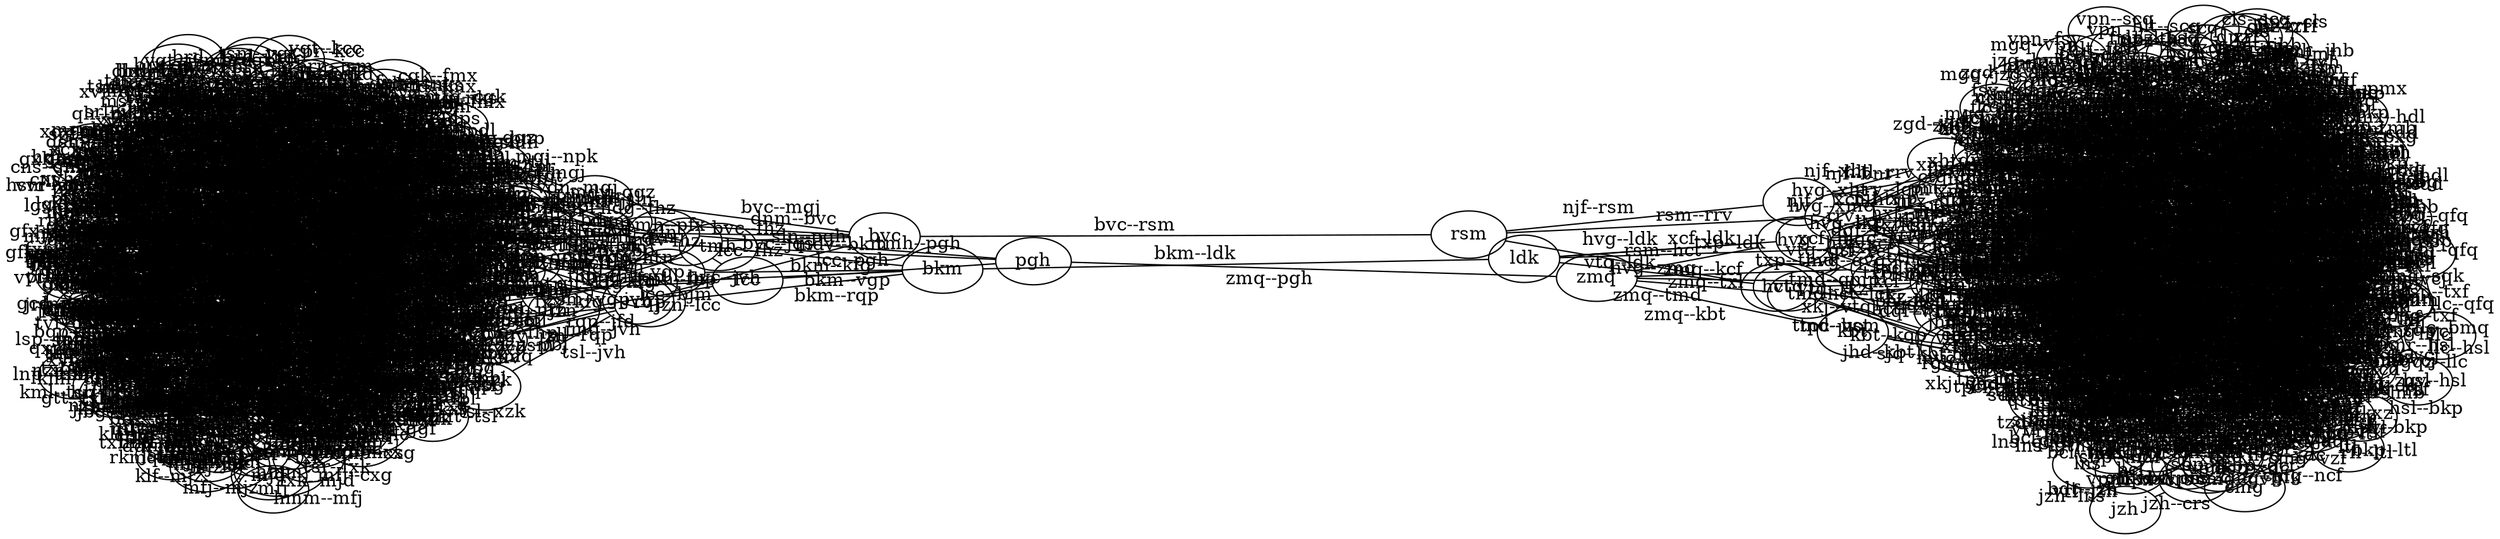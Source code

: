 graph {
layout = sfdp
overlap_scaling = 10

dmm -- {scj tkm} [label="\E"];
fhg -- {shz ffh xlh} [label="\E"];
gmk -- {djg zdc} [label="\E"];
vpv -- {vlk hcl qpd bjr} [label="\E"];
rrf -- {xqn rzg} [label="\E"];
hct -- {lck zbl} [label="\E"];
mfj -- {mmk mjz cxg} [label="\E"];
hsp -- {ntx} [label="\E"];
fqq -- {hcp} [label="\E"];
zvc -- {pxl hdk} [label="\E"];
vhx -- {djx xlh pkk} [label="\E"];
cbn -- {zhv xdj ddf} [label="\E"];
hjg -- {lzr lhj gfs ngz} [label="\E"];
lsp -- {tsb} [label="\E"];
rfl -- {ltl jtj} [label="\E"];
qcn -- {hhl tld xhm lth xjp} [label="\E"];
qph -- {pkp} [label="\E"];
lfh -- {lzh jrf} [label="\E"];
vsf -- {qbz ghf} [label="\E"];
shq -- {qtb} [label="\E"];
qbp -- {cfm tfh gkb} [label="\E"];
bqp -- {qxn} [label="\E"];
mqp -- {qfk czj} [label="\E"];
hdr -- {vhr cmf jrn} [label="\E"];
ngb -- {rhq pcs hlh shv fqx lck} [label="\E"];
fds -- {sgg ndm} [label="\E"];
qdx -- {dmr ttr xgv mzh} [label="\E"];
mjz -- {vpl} [label="\E"];
zlz -- {gmd dzs mvq msb} [label="\E"];
zgr -- {xtp rlc smr} [label="\E"];
xmb -- {xdt sft ffd} [label="\E"];
bmz -- {ksd} [label="\E"];
rsm -- {hct rrv} [label="\E"];
bdg -- {kkz ddb rhq qbp} [label="\E"];
clx -- {tfh} [label="\E"];
jbk -- {zkk ddl hhc rvb} [label="\E"];
xnd -- {mks mhf} [label="\E"];
xvk -- {ckk qph krl zrf} [label="\E"];
tlz -- {ppn sfg tcd} [label="\E"];
tpf -- {jpm} [label="\E"];
lnd -- {vlt shq} [label="\E"];
rvk -- {zdx nrm} [label="\E"];
hcl -- {qlc dqg mvq} [label="\E"];
hjt -- {xxx} [label="\E"];
pbh -- {zgr dqn nks} [label="\E"];
mlg -- {qbj jtc jlh fbx} [label="\E"];
kbz -- {qvg thk knj qtb qzb} [label="\E"];
tkk -- {qhd sqp tbx xqk} [label="\E"];
nkp -- {psg mdg lrd qdt} [label="\E"];
lcf -- {kmh stp krq} [label="\E"];
qcl -- {nkh gdt vdj tfp} [label="\E"];
hmd -- {pnm ccf} [label="\E"];
txb -- {pmd lvv dnc ttm} [label="\E"];
kqd -- {jzb kmm nhv jqv} [label="\E"];
vlt -- {hfr} [label="\E"];
jrz -- {xzk vvd xsn zsm} [label="\E"];
hbv -- {dsp} [label="\E"];
hkj -- {bmp} [label="\E"];
qch -- {qtv mkq} [label="\E"];
szf -- {kjs qnh fxz ltt kpc} [label="\E"];
nfb -- {tjg} [label="\E"];
lck -- {xpz} [label="\E"];
bjj -- {jbs hvf pxz tqf pnb} [label="\E"];
bfr -- {nlp bjt fjz} [label="\E"];
hhc -- {fsx fzl rdx gdt} [label="\E"];
qnl -- {gng} [label="\E"];
cpr -- {rsv ztt kcc} [label="\E"];
txl -- {lfh shv} [label="\E"];
kfl -- {nfr cjz} [label="\E"];
bzr -- {srd bkc slv nrn} [label="\E"];
kdf -- {xdn frn hjt vmx dgv} [label="\E"];
mvc -- {hch nkv tkz} [label="\E"];
hsr -- {vfc} [label="\E"];
nkh -- {dvf kmh fnp} [label="\E"];
vfj -- {mnv mkm bfp pqx qkj zxz} [label="\E"];
pvq -- {nbn krq lvd zdh} [label="\E"];
trv -- {vlt} [label="\E"];
cpp -- {ntb} [label="\E"];
ngg -- {krq ttz mrm} [label="\E"];
hkf -- {bff jmx rkc} [label="\E"];
cnp -- {hsh mfh qmz} [label="\E"];
hcx -- {bnx vpl vxk qlc} [label="\E"];
hhp -- {fcv xzz vdp} [label="\E"];
khl -- {lgm qbd} [label="\E"];
szk -- {vxx ffg srt} [label="\E"];
rbb -- {htd rxq} [label="\E"];
vkx -- {sqx slt qlc} [label="\E"];
sll -- {xxz rgc dbf xqk} [label="\E"];
thv -- {hdk fgs} [label="\E"];
krn -- {ztt nkp slv} [label="\E"];
krb -- {mms xdt vxk dlc} [label="\E"];
hfd -- {fzd xtg} [label="\E"];
tgb -- {srl qzv dlb} [label="\E"];
fsm -- {gbh} [label="\E"];
sql -- {tfx mbz} [label="\E"];
lbg -- {mdf kbz} [label="\E"];
tbj -- {fvb kft bnd flz} [label="\E"];
gcr -- {jkn xdc} [label="\E"];
djj -- {dmm gsg zhv krq} [label="\E"];
klx -- {nrz} [label="\E"];
kct -- {flz zbl qqn} [label="\E"];
gmh -- {nzf} [label="\E"];
nfv -- {thk txt zkq dmf} [label="\E"];
dzs -- {hrn} [label="\E"];
fbf -- {qfm tcd jnk} [label="\E"];
hst -- {dpt mmb lch gfn} [label="\E"];
tbx -- {bgx hvf tkz} [label="\E"];
tss -- {kvz} [label="\E"];
vpn -- {scq fsv} [label="\E"];
dkk -- {tcq} [label="\E"];
hvx -- {tbv vrl sdj} [label="\E"];
bpg -- {lvv bbx ddm pgb} [label="\E"];
kxj -- {fds hhl} [label="\E"];
ldp -- {htq xqk lsd cdp} [label="\E"];
vgr -- {dfs} [label="\E"];
sfl -- {cdp dvk ctv gcr bln} [label="\E"];
sqv -- {cqp xxx lkm} [label="\E"];
pnh -- {clx hkp tpf} [label="\E"];
hvt -- {hfr dgh kbx} [label="\E"];
brn -- {jkm czp jsm tsf} [label="\E"];
drx -- {pnm rvt lss} [label="\E"];
fvb -- {shv} [label="\E"];
jpp -- {jbh nqr lbx kgd} [label="\E"];
ptb -- {dmg qlr qnj thv sxs} [label="\E"];
zkk -- {tss kxv skx} [label="\E"];
vrf -- {fjf dpg tlh xhq jzh} [label="\E"];
gjq -- {hcp} [label="\E"];
hfp -- {lfg jvc} [label="\E"];
qsk -- {fqv bht drf jvc} [label="\E"];
fnd -- {lsd vsm kft} [label="\E"];
hlx -- {sxt lkm chm} [label="\E"];
bdx -- {kmh} [label="\E"];
drp -- {pbh hmj vdj xfj} [label="\E"];
pfc -- {scv cpr tkl} [label="\E"];
cgg -- {kkj bkt} [label="\E"];
tvf -- {gfx bjt} [label="\E"];
nxg -- {tvk rnt vjx qhd lxv} [label="\E"];
fbz -- {pxg mks pbq ksr} [label="\E"];
tfh -- {gng} [label="\E"];
chm -- {zhj} [label="\E"];
kml -- {fgp tsb tqm dmg} [label="\E"];
xpg -- {zgt} [label="\E"];
fjf -- {gvh jpm} [label="\E"];
mhb -- {cxg jbm lvv gmk} [label="\E"];
zjq -- {rsv} [label="\E"];
hxt -- {qqc cjr dvh rrv cth nxj} [label="\E"];
hgr -- {vrt kmm jlh szv tkf} [label="\E"];
gch -- {sgf bkd grx gms} [label="\E"];
hvz -- {mdg} [label="\E"];
fjm -- {tfx kpm} [label="\E"];
jvl -- {npk sgp sxs qnm} [label="\E"];
tlh -- {zmh} [label="\E"];
pnx -- {bjt tss dbq tbh} [label="\E"];
mns -- {lrz flm} [label="\E"];
lns -- {qqd gth cgg} [label="\E"];
ddr -- {fhg bjj mhd ltp} [label="\E"];
hml -- {pkp hxc sqk xqk} [label="\E"];
tmm -- {rxq hcg qqc} [label="\E"];
qbv -- {lcp mbz dph} [label="\E"];
jbr -- {cbg qdz txf mlx} [label="\E"];
dvf -- {jkh} [label="\E"];
qqn -- {qtk} [label="\E"];
vsd -- {hsq csz fcj ldd dxk} [label="\E"];
bmp -- {xdc dkl} [label="\E"];
qbs -- {xjt lgx lvq ksd} [label="\E"];
tnj -- {mnv krl rcd} [label="\E"];
hdm -- {kpc lmd} [label="\E"];
vxx -- {fls vvx zmc} [label="\E"];
dvt -- {vgr} [label="\E"];
mst -- {lsx tkl mkh gbc dff} [label="\E"];
qjf -- {djg gmd psq pgt} [label="\E"];
pkk -- {svf mtc gmj} [label="\E"];
tfq -- {rml ppn lmd} [label="\E"];
gjv -- {cpp ksd tjj} [label="\E"];
jnq -- {psm fls xxd vvs} [label="\E"];
zxb -- {rxp qph zgg} [label="\E"];
ktt -- {rnr jrf xkl} [label="\E"];
tsl -- {fbl jvh xzk} [label="\E"];
nnz -- {vpn xht tdf lth} [label="\E"];
dfd -- {jbf mcj xpj tnj} [label="\E"];
jbm -- {kdh} [label="\E"];
ktp -- {kfl lnd tlh} [label="\E"];
gzq -- {dfs} [label="\E"];
ctn -- {pns kmv vfc} [label="\E"];
csx -- {jdc cnr} [label="\E"];
vkl -- {vkz} [label="\E"];
rcd -- {dbj rfl ppc kfz} [label="\E"];
dfl -- {czn hkj csz zrd vlh} [label="\E"];
hmh -- {zqm qdt fbk fxq zgt} [label="\E"];
rkb -- {jbm hjc fsl} [label="\E"];
jfs -- {dxf qfk} [label="\E"];
ltt -- {jzb} [label="\E"];
cgk -- {fmx} [label="\E"];
lxd -- {mtc vzd skn pzc} [label="\E"];
gsh -- {fqx rhq} [label="\E"];
rsf -- {xrr} [label="\E"];
gvf -- {pbq xjf fpx rfl lxv} [label="\E"];
mgc -- {rrv fcj} [label="\E"];
mfm -- {jnk lsp klz} [label="\E"];
vpl -- {psh} [label="\E"];
kfk -- {vkz nhb htm kqx} [label="\E"];
cjr -- {pmh kkx} [label="\E"];
tth -- {scq mhv nbs qdz} [label="\E"];
zdq -- {hdl cjz vcj qvh} [label="\E"];
xcn -- {pdc pkc szk} [label="\E"];
dxf -- {bkd htm} [label="\E"];
jdp -- {nkm nhx mzs zzx lzr} [label="\E"];
nbh -- {cvs svx kxg bzt gmm} [label="\E"];
zkv -- {kgd pdf} [label="\E"];
dpg -- {vkh fzb btt} [label="\E"];
pkc -- {mlx txr} [label="\E"];
cns -- {smj scv} [label="\E"];
jvc -- {gvh} [label="\E"];
pzx -- {nsq czn} [label="\E"];
rqp -- {jfd} [label="\E"];
cqp -- {zfk fkf} [label="\E"];
bxb -- {jbm vpf tql kgd fxq} [label="\E"];
rvm -- {hvq pqq pgt dxh} [label="\E"];
lrr -- {msg xst} [label="\E"];
zft -- {tqf lbg} [label="\E"];
rjm -- {lbx xjt nbn xnx} [label="\E"];
qdk -- {kcf zdl qtv} [label="\E"];
bnd -- {hch} [label="\E"];
vlh -- {bvj ddb tls srt chv} [label="\E"];
kbl -- {zjq qxn fxq jlb hnk} [label="\E"];
xsz -- {tcq nmr hsf czn} [label="\E"];
npv -- {vmg rgc bkp} [label="\E"];
tcd -- {xqn} [label="\E"];
fxq -- {stp} [label="\E"];
fht -- {rbc pth lfd vjs} [label="\E"];
hpr -- {sft} [label="\E"];
gfq -- {pfd gbc hsr} [label="\E"];
vrz -- {ffg rdt htd kxj lhg} [label="\E"];
tgn -- {kbx} [label="\E"];
qkj -- {lfh zls} [label="\E"];
csz -- {tcq vjx} [label="\E"];
zmh -- {pkc cfn} [label="\E"];
dgs -- {hkj sjx vmg vfx txt} [label="\E"];
pdc -- {ffb gsr jhz} [label="\E"];
xhq -- {bcm pmh} [label="\E"];
kpx -- {phx gsh ldn} [label="\E"];
gsl -- {sbr xdn tqq hvk} [label="\E"];
fkq -- {bqp rtg} [label="\E"];
tzd -- {klh blf pjz qqd} [label="\E"];
jlc -- {gtt vkz} [label="\E"];
fkx -- {vzd qch} [label="\E"];
dzt -- {bzs qrm rkb lvb} [label="\E"];
rzc -- {hsr bff jzb kqx} [label="\E"];
sps -- {blg gbh dfs mck} [label="\E"];
mbd -- {lzh qqh hxt krl} [label="\E"];
fhn -- {czr dzs pdl} [label="\E"];
krq -- {mfh} [label="\E"];
trn -- {kcf dvk xzg tjg bhz} [label="\E"];
gfr -- {zcr mcj gmj} [label="\E"];
dvh -- {jtj mjv rvf} [label="\E"];
mcx -- {vpf} [label="\E"];
xzk -- {pbj} [label="\E"];
qrc -- {nkh dtg zqm scj} [label="\E"];
slt -- {kfg fhp zkv} [label="\E"];
nhv -- {jxj pns} [label="\E"];
xtp -- {mcx xzv} [label="\E"];
xkl -- {gsr jkn zlk} [label="\E"];
xzb -- {jls} [label="\E"];
hhf -- {qtk} [label="\E"];
npl -- {hgb ctv pzx} [label="\E"];
qjt -- {fcv jct sql kfg} [label="\E"];
skn -- {tfh msg sxx} [label="\E"];
ctp -- {zjx tjm xtg kxz ldn} [label="\E"];
xcf -- {htr ldk} [label="\E"];
mkm -- {hvn nkl xdn} [label="\E"];
mrt -- {vdj} [label="\E"];
jrq -- {bzx klv qxn} [label="\E"];
rdb -- {tqq rcg gbh bdg} [label="\E"];
gxx -- {qqd sbl} [label="\E"];
zdg -- {qzc clx zmn} [label="\E"];
lvk -- {tql fgd pcz shl} [label="\E"];
bvj -- {nkv} [label="\E"];
jtc -- {vth jmx} [label="\E"];
mks -- {qtf dxk} [label="\E"];
rxq -- {qrh} [label="\E"];
bjm -- {tpn} [label="\E"];
hqc -- {rdj fqv} [label="\E"];
pbq -- {tqf lzh} [label="\E"];
flc -- {sbl nsq hkh dmk} [label="\E"];
ncf -- {bgn dxk lxv} [label="\E"];
scf -- {xfl ltt} [label="\E"];
dlh -- {tdf zfk kcr dbf} [label="\E"];
mrm -- {qnm psg mkh} [label="\E"];
vcj -- {jpm} [label="\E"];
kxg -- {pnm jpf} [label="\E"];
kpd -- {fsx vxk pgt tcr ntl} [label="\E"];
pcd -- {dfs sqf bfp} [label="\E"];
jxj -- {bzx} [label="\E"];
jms -- {klv bjr dqg sfg} [label="\E"];
pcf -- {ssg dqf kcf gxx} [label="\E"];
mjd -- {fcv fsx vlk} [label="\E"];
jbt -- {xxx sjr lfg} [label="\E"];
kts -- {kqx vqb pkq qhr hmd} [label="\E"];
zcr -- {rfr} [label="\E"];
bvb -- {qfr lrj xjf} [label="\E"];
cph -- {hgb mdz} [label="\E"];
khj -- {jhl qfq srq nkt} [label="\E"];
fzs -- {kmp dvh rnr} [label="\E"];
kkn -- {vpl jlh} [label="\E"];
cbc -- {zfk dgr mhd} [label="\E"];
sqk -- {rnt vps} [label="\E"];
hxc -- {kcr xvc pzc} [label="\E"];
zdj -- {vcr kjj lrj} [label="\E"];
gbq -- {mrm fsl} [label="\E"];
zxr -- {vdp} [label="\E"];
pth -- {jtj klh pzf nlx snq jhl} [label="\E"];
hfb -- {gcn jfs mms qsj} [label="\E"];
xkx -- {zvv zxb zdn} [label="\E"];
qvf -- {hvr mpq} [label="\E"];
vvd -- {qmz ghf ntn} [label="\E"];
hcq -- {rvf rgb} [label="\E"];
mdm -- {xzv fss lhj lsx} [label="\E"];
fjt -- {dxh fdx mrt zfz} [label="\E"];
ndv -- {dsh hxr kvz cmj} [label="\E"];
fcj -- {qqd mdf} [label="\E"];
rpr -- {zxb qnl zmn zcr qch hbv hsp rbc} [label="\E"];
jbs -- {vlt} [label="\E"];
fxz -- {qlr sbv kcc} [label="\E"];
hbx -- {dhz hbv bvb grt knm} [label="\E"];
bjp -- {nhq vkl xzb bfr djh} [label="\E"];
vps -- {sfc trv pdc} [label="\E"];
ddm -- {pdl xqn nhl} [label="\E"];
vtp -- {vnn rgb zhj jjg} [label="\E"];
vdj -- {cvp} [label="\E"];
pmz -- {cqd rsg zbd qsf} [label="\E"];
nnm -- {psr rcg fkx hzb njz mhr} [label="\E"];
rln -- {vps rdg ljs fzd} [label="\E"];
rkc -- {ggf fxx kkn} [label="\E"];
rxp -- {mdf} [label="\E"];
lrj -- {kvl qqs} [label="\E"];
sjq -- {kbt rxp tvz cps} [label="\E"];
hnb -- {vxm txg ltt dzs} [label="\E"];
jtf -- {fqv rph ctz xcf hcq} [label="\E"];
pnm -- {psg} [label="\E"];
dmt -- {ljs bcr rnt ldn} [label="\E"];
ghc -- {mkk} [label="\E"];
sjl -- {xjp tgn lhz cgq} [label="\E"];
cmf -- {dgh} [label="\E"];
xdj -- {xvn sxk} [label="\E"];
gdt -- {mzx} [label="\E"];
vkp -- {pqq} [label="\E"];
nst -- {nfb lvg qmp} [label="\E"];
qrv -- {dph qpj dbq nlv} [label="\E"];
qpd -- {lsl svx rqx rml} [label="\E"];
xnz -- {htm dzs ssl hrn} [label="\E"];
bcr -- {xgv cgz bxf zfk dfr} [label="\E"];
jdc -- {jkh} [label="\E"];
vhn -- {hch jkn qbd nst ntx} [label="\E"];
hpj -- {fml} [label="\E"];
jkx -- {qsj fgs} [label="\E"];
mdg -- {bkd} [label="\E"];
fsg -- {ssg lxv grt htd} [label="\E"];
zvt -- {cvb bnp} [label="\E"];
lfs -- {tcd} [label="\E"];
rrb -- {nkv hkh qsf} [label="\E"];
ztc -- {qnj gts kvz} [label="\E"];
cfn -- {cps} [label="\E"];
vbm -- {vcj tvl lsd fbz} [label="\E"];
vhd -- {xpg} [label="\E"];
czm -- {jfk} [label="\E"];
dtm -- {qrh} [label="\E"];
gpk -- {bqp knz hpc pcc ltn} [label="\E"];
xtg -- {srq} [label="\E"];
fmj -- {kpm} [label="\E"];
nsv -- {nnz bhz kjt nbc} [label="\E"];
ftg -- {zls xtg xpl jvc} [label="\E"];
bkm -- {rqp kfg vgp ldk} [label="\E"];
qzc -- {sqf} [label="\E"];
gkl -- {nhv gkj djh} [label="\E"];
nrz -- {hkh rph} [label="\E"];
rsp -- {zpr cmr mvq nhq} [label="\E"];
dff -- {kfk cvb hvr} [label="\E"];
xmj -- {bms kbx ddv xst} [label="\E"];
mnj -- {vdp rqx bzx} [label="\E"];
dxz -- {vfd hfc fgq zxr} [label="\E"];
pnb -- {lfh} [label="\E"];
bbt -- {jdc xkz} [label="\E"];
frn -- {vjb bvk jpm hqc} [label="\E"];
tzh -- {bcm qqn csd qgp snq} [label="\E"];
cxq -- {fzd} [label="\E"];
blg -- {fzb} [label="\E"];
rlc -- {hcs fmj xvd lfs} [label="\E"];
svf -- {lth vlt htr} [label="\E"];
kxv -- {dxn czr} [label="\E"];
gvh -- {gth} [label="\E"];
lhj -- {xsn htl} [label="\E"];
hfc -- {pxl qzv cvp} [label="\E"];
tvl -- {xvm pzc mhr} [label="\E"];
pcj -- {bhk bdp xrr} [label="\E"];
gsr -- {nnh} [label="\E"];
lxn -- {tbh rkv ksd ggf pbj} [label="\E"];
qdg -- {jlb hrl plb ggk} [label="\E"];
jts -- {sgp zkv czm xzv} [label="\E"];
blt -- {xtp kxg gfs gtq kmv} [label="\E"];
bfp -- {pcs psm} [label="\E"];
jmg -- {lfs fzl xnx} [label="\E"];
knj -- {mdz tcm} [label="\E"];
sxk -- {lnp} [label="\E"];
qqs -- {qbd} [label="\E"];
ncm -- {pmx hdr pxg} [label="\E"];
fgr -- {fds pgv hdg} [label="\E"];
mmb -- {jgc xhl} [label="\E"];
ldd -- {vgr} [label="\E"];
dbj -- {hkp rgb kkj} [label="\E"];
rxt -- {cgg zft rnr ldh} [label="\E"];
jhf -- {xpg} [label="\E"];
lss -- {ddl qsj} [label="\E"];
drr -- {sfc} [label="\E"];
xxz -- {kqp lhz shq} [label="\E"];
bhk -- {lgm sjh xfb} [label="\E"];
grk -- {zmc xrr vjb} [label="\E"];
sfq -- {qrh ldd nzf} [label="\E"];
jfv -- {fsh lsl hsh} [label="\E"];
lgt -- {xxz kxz fcj bgx} [label="\E"];
hpf -- {psr fdh tmb bht} [label="\E"];
qnh -- {mkh} [label="\E"];
prp -- {hvd} [label="\E"];
jjd -- {npl rvf hlh dsf} [label="\E"];
lzv -- {zvt fsh xzc llt fjk} [label="\E"];
qcx -- {fkx nrm hbx kxj} [label="\E"];
rcl -- {qrq hbq qvg} [label="\E"];
rcc -- {ntl jfk srl} [label="\E"];
pgk -- {mkk tkm} [label="\E"];
dxr -- {lbx fgq qsj cfr} [label="\E"];
gzm -- {sgq tjg hch nfj} [label="\E"];
dxn -- {znk hks} [label="\E"];
rnc -- {mkq mzh nhn mrs} [label="\E"];
svc -- {htd mcp dvt} [label="\E"];
fxk -- {mjd ddf} [label="\E"];
fhj -- {mgc pjz grt bgx sjl fls shz} [label="\E"];
qjp -- {ckx lsx dqg} [label="\E"];
mlz -- {cfm gzq xjp} [label="\E"];
dbc -- {kpj flq ttm} [label="\E"];
gcn -- {mbz rbs htl} [label="\E"];
jhd -- {jbt kbt blf xzj} [label="\E"];
cmg -- {gfk vzf ncf gvh} [label="\E"];
cjg -- {vgm fkx sfc vhx} [label="\E"];
vdr -- {hbc sqv sls ndm} [label="\E"];
mfk -- {kdx bpv sxk zmm} [label="\E"];
qjc -- {vzd gth dtm} [label="\E"];
ntn -- {lcs} [label="\E"];
smj -- {bcg} [label="\E"];
bsq -- {fsm tmm bft ghp} [label="\E"];
cgz -- {lkr} [label="\E"];
jrg -- {gzq gpm bkt} [label="\E"];
qrm -- {gjv} [label="\E"];
vzj -- {tfq qfk mrv} [label="\E"];
tfx -- {xzz} [label="\E"];
xxs -- {vhb fkq bzs vzj} [label="\E"];
gdv -- {zft nsq pzc} [label="\E"];
xnn -- {dmg fxm hcp} [label="\E"];
ppn -- {hks} [label="\E"];
jzg -- {hvt htr} [label="\E"];
prh -- {btp lss xvn xfl} [label="\E"];
zgd -- {xht kcd dfk fsv} [label="\E"];
mcg -- {qds pct mkh gmm} [label="\E"];
cqs -- {klx tls qtf pqg} [label="\E"];
mgx -- {ckx jsm jfk} [label="\E"];
zxz -- {tgn fcj kzh zmc} [label="\E"];
vhg -- {tpn jvh jlr zcz mfk} [label="\E"];
dht -- {dcr vhd smr qpd} [label="\E"];
kgl -- {mrs mmd zdx xjq} [label="\E"];
scj -- {xkt} [label="\E"];
gkj -- {pdf cnr} [label="\E"];
std -- {mkq kcn} [label="\E"];
xmc -- {xjq pgv} [label="\E"];
jpf -- {fbx rzg} [label="\E"];
fzl -- {lcp} [label="\E"];
hsl -- {bkp} [label="\E"];
kqx -- {fch} [label="\E"];
vpm -- {pjz bcl} [label="\E"];
dfr -- {grt jnr rrb} [label="\E"];
xtx -- {tcc hvz} [label="\E"];
kbt -- {kqp} [label="\E"];
jhs -- {ldh chm nzt} [label="\E"];
vmz -- {fzs lmb zdg} [label="\E"];
bgl -- {zch zdl nxg dgz} [label="\E"];
rqq -- {tgb szv dnc gbq} [label="\E"];
skd -- {bcg} [label="\E"];
cfk -- {zmn mrs bgc tls xkx} [label="\E"];
mdv -- {lkh qgz bkm tcd} [label="\E"];
lsr -- {hsp cfn gjk} [label="\E"];
fxg -- {bgc lkm fmt} [label="\E"];
hdg -- {gkb} [label="\E"];
lkh -- {dcl lsl phf} [label="\E"];
tkf -- {psh} [label="\E"];
rnr -- {qzb hsf} [label="\E"];
sbr -- {vzd rnr} [label="\E"];
zmq -- {txl tmd kbt kcf pgh} [label="\E"];
hdh -- {hzr ddv knm vgm} [label="\E"];
sjh -- {rnr bnr} [label="\E"];
rgr -- {ngm xkt bzs vzn} [label="\E"];
qdz -- {prp} [label="\E"];
tkm -- {pxl} [label="\E"];
ppz -- {cfr nrn fhn fbf} [label="\E"];
mhf -- {fkf lsr zhr} [label="\E"];
fch -- {znk} [label="\E"];
xvm -- {sqf ktr cjz tlh} [label="\E"];
pgb -- {cmr jnt} [label="\E"];
crk -- {djh mmb hfc fbl} [label="\E"];
gpm -- {fqx} [label="\E"];
ltn -- {pqf gfl} [label="\E"];
kpn -- {fmr qrq bqc} [label="\E"];
mgq -- {klx vpn jzg} [label="\E"];
shm -- {sdx pqx} [label="\E"];
fmg -- {brb csj fgp tbv dbq} [label="\E"];
lkq -- {vjs qtk cdp jqf} [label="\E"];
ckx -- {pqf} [label="\E"];
mvp -- {zrf mmr} [label="\E"];
pcs -- {kcd} [label="\E"];
qzh -- {mgq jjg hcg tbz kft rkf} [label="\E"];
tpc -- {gth hfp hct xcn} [label="\E"];
bcl -- {mvc thk} [label="\E"];
ljj -- {knj phx rrb} [label="\E"];
tqp -- {dsf qdk jpb tpf} [label="\E"];
nmt -- {xrr mbg tpd zjx tmz} [label="\E"];
pct -- {tcc gfn} [label="\E"];
khr -- {gdq fzb vzf xrd} [label="\E"];
sjx -- {zrd qqd ktr} [label="\E"];
lvg -- {xzg} [label="\E"];
slq -- {klz lcs hvx gfl} [label="\E"];
ldn -- {tpf xjf} [label="\E"];
nhn -- {fmr qqn zlk} [label="\E"];
dmk -- {xpz} [label="\E"];
smd -- {nbf zzx lsx kpd sxk} [label="\E"];
zgg -- {prp lkm} [label="\E"];
qbj -- {mxs ghc} [label="\E"];
fqm -- {vjb rnt qtv hvf bvj} [label="\E"];
jzn -- {lcc mch pbj} [label="\E"];
bmq -- {sqp sqk knm} [label="\E"];
ckk -- {tkd jnr} [label="\E"];
rbc -- {nxc txf} [label="\E"];
vjz -- {zdj rdg pcs srq rhr psv} [label="\E"];
xfj -- {rkv pnm xnn} [label="\E"];
qtb -- {rgb} [label="\E"];
tbh -- {vhd} [label="\E"];
xnx -- {klv hdk ttz} [label="\E"];
dgv -- {tmb qbp} [label="\E"];
zqg -- {lsx svx jbh} [label="\E"];
sqz -- {ksd jls qnh} [label="\E"];
zkq -- {sgg} [label="\E"];
qxn -- {lnp} [label="\E"];
fgc -- {shl} [label="\E"];
gxg -- {nlp bdx svx} [label="\E"];
fmt -- {xfb mvp lth jrn} [label="\E"];
qqb -- {dfk nsq} [label="\E"];
hhl -- {rrv} [label="\E"];
xzj -- {klx hsf} [label="\E"];
btp -- {fss fsh hmj} [label="\E"];
hsq -- {vvs sfc} [label="\E"];
kvg -- {gnc fml bxb jdc mrt} [label="\E"];
djx -- {zmh dfs dlk rxp} [label="\E"];
xvf -- {llt qds pqf mqp} [label="\E"];
pcz -- {nlh grx kmm} [label="\E"];
zjx -- {pqx kfz} [label="\E"];
bnx -- {trr} [label="\E"];
tjc -- {lvg khl qtk} [label="\E"];
qkb -- {qnl lcg ncm mck rln} [label="\E"];
zmm -- {tjj dps fmx} [label="\E"];
vgh -- {zqg bkc rpj dqm gms pvh} [label="\E"];
hsm -- {jtc thv smj} [label="\E"];
dsh -- {lsp hdm} [label="\E"];
kcn -- {jrf nfr} [label="\E"];
bsm -- {rrb ndm bxf} [label="\E"];
xsn -- {zdh qxb} [label="\E"];
cfc -- {rdz bfh dxn hvm qcl} [label="\E"];
dxh -- {jsm pdl} [label="\E"];
sls -- {ldn gsr} [label="\E"];
zlk -- {kcr nzf} [label="\E"];
nhq -- {xhl fbk} [label="\E"];
tcr -- {kpj qbz mrv lcp nkm} [label="\E"];
fmx -- {plb} [label="\E"];
ngx -- {xlh hlh zgg jtj} [label="\E"];
mff -- {tkl mzx vxk} [label="\E"];
jnr -- {sqf} [label="\E"];
kmv -- {xzb} [label="\E"];
mkk -- {ntb} [label="\E"];
mdp -- {tqm} [label="\E"];
bdp -- {std hvd} [label="\E"];
nkm -- {cgk vfd} [label="\E"];
sdx -- {dmk tjc hfd} [label="\E"];
vrt -- {qrm ntn kxv} [label="\E"];
lff -- {cbg dbg htq} [label="\E"];
lrz -- {dph fjz} [label="\E"];
zzl -- {qkl xjt ggf} [label="\E"];
rck -- {hjt mlz vvx ddb} [label="\E"];
llc -- {qfq bmq hsl} [label="\E"];
bkc -- {nhf tqv ngz} [label="\E"];
hrl -- {fgs xfs fsx} [label="\E"];
pxg -- {jhl} [label="\E"];
csj -- {bjm xsn nbl} [label="\E"];
lxb -- {stc vvs tgn nsq hbq} [label="\E"];
vmx -- {ntx qtv} [label="\E"];
pxz -- {mhd hxj} [label="\E"];
kjl -- {ppz qjp mzz nrn} [label="\E"];
xjt -- {rrf pgt} [label="\E"];
vkn -- {ztx mcx hvr vdh} [label="\E"];
lcg -- {hkp xpz txl} [label="\E"];
ttz -- {ccf} [label="\E"];
vdh -- {dps} [label="\E"];
brb -- {scf xzv xqn hpj} [label="\E"];
gmj -- {xvc bft} [label="\E"];
ffg -- {nkl} [label="\E"];
lzr -- {ngz jpf rkp} [label="\E"];
snm -- {mlx fnd lfd} [label="\E"];
hnj -- {gmh vmx xjq} [label="\E"];
bff -- {bnx crx} [label="\E"];
mlx -- {nnh} [label="\E"];
kvz -- {lsl} [label="\E"];
gxk -- {hvb smj dqm zpr} [label="\E"];
ths -- {qtv zrd} [label="\E"];
gfm -- {cbc mnv hxl npp rdt} [label="\E"];
smn -- {brp cfm bcr hbc} [label="\E"];
npp -- {rsf fdh hvn} [label="\E"];
xfl -- {bzx skd zqm mmk nrn} [label="\E"];
knk -- {mhd fvb jjg cmf drr} [label="\E"];
nhx -- {nbh gmm crx} [label="\E"];
rdx -- {xjt kmm dmm} [label="\E"];
mmd -- {tjm crs} [label="\E"];
hmf -- {jcx fqq ttm xsp jst} [label="\E"];
xvd -- {jkx} [label="\E"];
ffv -- {zhp msg} [label="\E"];
mzh -- {jhb pnh pkp} [label="\E"];
zll -- {cxg zvc rqp ddl dqg} [label="\E"];
fgv -- {pkq gjq xzz jpl jzn} [label="\E"];
njq -- {stp zqn nhf kpc} [label="\E"];
pvp -- {mcp ctd jdl gbh} [label="\E"];
rpj -- {gch lvt} [label="\E"];
tdf -- {sbl zdn} [label="\E"];
lcv -- {lhz qqb shv rdg} [label="\E"];
tqv -- {jkh jls qmz} [label="\E"];
rfr -- {qzb pzc hsp ctv vvs} [label="\E"];
cls -- {scq zrf} [label="\E"];
ssg -- {mhr vnn} [label="\E"];
qgc -- {rcl mvp ltp kvl rph} [label="\E"];
tfv -- {ktp rlt vhr kfz} [label="\E"];
jmx -- {bgm} [label="\E"];
kpf -- {tbh xvb jqs fxz} [label="\E"];
hzr -- {ljs lff cqp bht} [label="\E"];
mvn -- {jhb bgc hnj bqc} [label="\E"];
hfv -- {phx xcf rkf vdr} [label="\E"];
sjr -- {vqv} [label="\E"];
hfr -- {ckq} [label="\E"];
djd -- {fsl vpf jcx lmd} [label="\E"];
mcj -- {ctv txr} [label="\E"];
zdx -- {zhj ddv} [label="\E"];
nkd -- {vpm dqj} [label="\E"];
sdt -- {zls fdh sqp vzf} [label="\E"];
bcd -- {rvt rvb grx} [label="\E"];
zdl -- {xdc} [label="\E"];
jdx -- {zmc} [label="\E"];
qgf -- {mvc slh zkq czn sjr} [label="\E"];
fxv -- {tvf vqb fbl pnd flq} [label="\E"];
zfz -- {bzt jlh} [label="\E"];
mbg -- {hbc zsr} [label="\E"];
qnj -- {bnx} [label="\E"];
rgl -- {ltn klz zfz xsn lpd} [label="\E"];
qmr -- {ths ffg cgg rfr ckq} [label="\E"];
zss -- {dmf cgz xrd kkj} [label="\E"];
vtq -- {ldk qsf tkz} [label="\E"];
ndg -- {xmb vkp xkt fhz hpr} [label="\E"];
mpj -- {lzh} [label="\E"];
lqx -- {phf npk} [label="\E"];
sxs -- {hrn} [label="\E"];
pkb -- {nks fnp rzg gms} [label="\E"];
rlf -- {kpm lvb pfd pcz} [label="\E"];
mzz -- {phf gmk sdj} [label="\E"];
rdg -- {xjq} [label="\E"];
pqg -- {cqd} [label="\E"];
xst -- {xxd} [label="\E"];
pmd -- {lsl} [label="\E"];
bmt -- {jrn xbt jbs cfn} [label="\E"];
fdh -- {ffb gxx dgz} [label="\E"];
xcl -- {dlx dlc jfq xzc} [label="\E"];
xtk -- {qhd lxd rhq jhs} [label="\E"];
kjb -- {rpj csx dsh hmj kpc} [label="\E"];
bjr -- {ngm lsp} [label="\E"];
nlx -- {txr} [label="\E"];
rvt -- {rqx} [label="\E"];
nhf -- {trr} [label="\E"];
nkt -- {lfg} [label="\E"];
jzh -- {crs lns} [label="\E"];
tzj -- {cmj gfn} [label="\E"];
dpt -- {jxn ngg cnh} [label="\E"];
chv -- {dlk qmp bnd} [label="\E"];
nrs -- {nfv gfr kpx bjv} [label="\E"];
nbn -- {fhp rdz} [label="\E"];
zch -- {dgs hbq zxs} [label="\E"];
xkj -- {qqd vjs vtq} [label="\E"];
ktr -- {klh sgg gvh} [label="\E"];
fnq -- {bcm tcm gkb dkk kcf} [label="\E"];
jxr -- {tmb cdd} [label="\E"];
tqb -- {fml cvp zbp mvq} [label="\E"];
kvr -- {xjt sdj jdc} [label="\E"];
psq -- {clb bdn pgt} [label="\E"];
hrb -- {rrf qgz dxf tcb} [label="\E"];
dmr -- {mtc mvb hfr} [label="\E"];
gfn -- {cmj} [label="\E"];
kkx -- {qph bhz mhr} [label="\E"];
hsh -- {qbr pqq} [label="\E"];
lpd -- {tzj grx rbn} [label="\E"];
sqx -- {zct fjm} [label="\E"];
kcc -- {ffd} [label="\E"];
dnm -- {jlr bvc jpc tjj jpf} [label="\E"];
dbg -- {khl xjf hfd} [label="\E"];
nfj -- {czn kcn gmh hsf} [label="\E"];
xhg -- {tcc zbp smr rqx} [label="\E"];
hcs -- {lrd scf} [label="\E"];
lhg -- {jhz} [label="\E"];
gmd -- {fbx gfn} [label="\E"];
dlc -- {ghc} [label="\E"];
fgt -- {sql lcs jsm} [label="\E"];
nbz -- {tbx mcj mhv jbs} [label="\E"];
zxt -- {skd fml gfs} [label="\E"];
xcx -- {sgf gbq fch fdc} [label="\E"];
ndp -- {gjk nfb sfq vpm jdx} [label="\E"];
hxr -- {plb} [label="\E"];
lch -- {nlp lvt jpl} [label="\E"];
pcc -- {zrc ggk hcs} [label="\E"];
vhb -- {lcf jpl nkm} [label="\E"];
pdf -- {fgd} [label="\E"];
xpl -- {nbs sls} [label="\E"];
svx -- {ksd} [label="\E"];
gfx -- {xvh qff mfm} [label="\E"];
vmg -- {zhj nxc} [label="\E"];
lmr -- {vrl pfd nks fdx} [label="\E"];
zls -- {hxj} [label="\E"];
crj -- {xkj tkd zxs ptt} [label="\E"];
bgn -- {sbp kfl pcd} [label="\E"];
qgr -- {rdz bbt vsf ntb pgk zxt} [label="\E"];
bgh -- {hsf nst std pnb} [label="\E"];
tls -- {trv qrq} [label="\E"];
sgq -- {xpz} [label="\E"];
gfk -- {ktt zsr bcl} [label="\E"];
brp -- {rnt jhz cls cxq} [label="\E"];
zct -- {nhb} [label="\E"];
bcm -- {mpj} [label="\E"];
fls -- {hcg} [label="\E"];
xfg -- {ltp cdd vvx bpk} [label="\E"];
spb -- {qnj sdj htl} [label="\E"];
mms -- {lqx kpm} [label="\E"];
nzn -- {ntl pcz lnp jkx} [label="\E"];
lvd -- {xfs sfd} [label="\E"];
fxm -- {jbh gfs jxj} [label="\E"];
klc -- {fkq mfn fqq qds djd} [label="\E"];
rml -- {dtg} [label="\E"];
btk -- {vxm vkz pkq pmd} [label="\E"];
bnr -- {jhz} [label="\E"];
rkn -- {gdv hml zhr ljj bnd} [label="\E"];
nrm -- {hsf psv} [label="\E"];
cbg -- {qfq gng} [label="\E"];
fhp -- {fhz ctl} [label="\E"];
ztx -- {mns dqm} [label="\E"];
nnh -- {srq} [label="\E"];
hvk -- {blg rnc flz chm} [label="\E"];
fdx -- {ckx jlh} [label="\E"];
qbx -- {thk ldd dgz nkd} [label="\E"];
lnp -- {zpr tsb} [label="\E"];
pgj -- {tpn xzb fsh} [label="\E"];
tjg -- {dgr} [label="\E"];
pns -- {fcv} [label="\E"];
bzt -- {bnp sft cmr} [label="\E"];
vbt -- {tjg xxx kkz fpx} [label="\E"];
qkl -- {qnm} [label="\E"];
htq -- {fqx lkq} [label="\E"];
zqv -- {tmz lmb lff hsl} [label="\E"];
dcp -- {bbt kfq jnt} [label="\E"];
vvx -- {bxf} [label="\E"];
srd -- {xhl} [label="\E"];
jjg -- {lkq} [label="\E"];
sxt -- {nbc nnh} [label="\E"];
nhl -- {ghc gjq bdx kdh} [label="\E"];
qlr -- {mkh} [label="\E"];
hvm -- {vkl xvh zpr} [label="\E"];
mfn -- {fmj} [label="\E"];
vzf -- {zfk} [label="\E"];
gtq -- {xjt lvb} [label="\E"];
csd -- {dgz} [label="\E"];
fzb -- {qqh zhr zhj} [label="\E"];
zdn -- {xbt kxh} [label="\E"];
jlr -- {hmj mpq} [label="\E"];
mtx -- {hvm kfq srd rdx skd crx} [label="\E"];
hng -- {jlc lsl clh kdx tsf} [label="\E"];
jdl -- {nfb} [label="\E"];
clh -- {jqv nhq lvb} [label="\E"];
pvh -- {vzn ssl} [label="\E"];
hsj -- {pbj xvb psh} [label="\E"];
qdt -- {mdp jpl} [label="\E"];
jfj -- {hxr crx vbg gfn} [label="\E"];
rrv -- {lgm} [label="\E"];
klz -- {rvb} [label="\E"];
zvv -- {jkn} [label="\E"];
xbt -- {sjr} [label="\E"];
fmr -- {xmc} [label="\E"];
nlp -- {qff qcj} [label="\E"];
pmx -- {hdl hcg gpm ttr} [label="\E"];
thg -- {ctz txj xvc zrd txq} [label="\E"];
hvn -- {phx tjm} [label="\E"];
cvb -- {jkh} [label="\E"];
xqn -- {hvz} [label="\E"];
tvk -- {nkv kxh nxc} [label="\E"];
jbh -- {dnc} [label="\E"];
ghp -- {gzq htr} [label="\E"];
vdn -- {zxr fjm jhf mgj} [label="\E"];
vvr -- {gkl hrn sgf} [label="\E"];
xjp -- {ldd} [label="\E"];
ctd -- {lxv mjv xhq xpz gth} [label="\E"];
vgm -- {msh zfk lfg} [label="\E"];
sqp -- {vfx srq jzd dgv} [label="\E"];
qfk -- {xcj bts trr} [label="\E"];
zqk -- {bgm jgc mnc} [label="\E"];
pbc -- {tql hpj sfs tkf} [label="\E"];
mpq -- {lrd rqp} [label="\E"];
pgt -- {pxl} [label="\E"];
zjm -- {sgg jrn sxt ghp} [label="\E"];
qbm -- {qkl fss vkl zvc} [label="\E"];
qfm -- {vth nrd} [label="\E"];
bqc -- {mpj nkl} [label="\E"];
drf -- {jnr msh zmn snq hgb gdq} [label="\E"];
jcb -- {hdl shm zfk qbd} [label="\E"];
xzv -- {mpg vth} [label="\E"];
gdm -- {rgc dtn bdt ztj} [label="\E"];
tbv -- {psh lcq bkc} [label="\E"];
rkv -- {kmh} [label="\E"];
hnk -- {txg} [label="\E"];
xgv -- {mdz dvk} [label="\E"];
fjk -- {sqx cmj hks hpr} [label="\E"];
xdn -- {xst} [label="\E"];
hxl -- {fcr dbf bgc gfr} [label="\E"];
czp -- {gts dtg jsm kdk} [label="\E"];
rkl -- {fsl jct xhl pqf pgj qfm} [label="\E"];
tmh -- {gzn pfx pgh fhp} [label="\E"];
jxn -- {kfq ddl} [label="\E"];
ssm -- {crk lvq nbf sfs} [label="\E"];
sln -- {fhn lvt pgh} [label="\E"];
scd -- {dbc qhr ztx rbs mzz} [label="\E"];
jqs -- {lcq} [label="\E"];
hdx -- {mfn ltv nct tfp} [label="\E"];
cdp -- {nfr dtm vjx} [label="\E"];
hjc -- {dzs} [label="\E"];
cxg -- {qbj} [label="\E"];
sgf -- {hdm} [label="\E"];
rkf -- {pqg ffb} [label="\E"];
srg -- {hhf nnr zdg jhs} [label="\E"];
ddl -- {rkp tfx} [label="\E"];
dcs -- {vdp vkp zct xfp} [label="\E"];
rkm -- {sqz mxs klf cnh} [label="\E"];
pnd -- {bqp xzz hkf} [label="\E"];
ncd -- {gsh xdc xkl rsf} [label="\E"];
xxk -- {txg fbk tkm sxk} [label="\E"];
nbl -- {pqq tkf kdk} [label="\E"];
kbn -- {jnr qbd rmd nkv} [label="\E"];
fgp -- {klv} [label="\E"];
dkg -- {kzh czn lrs bvk} [label="\E"];
mtq -- {nks cgk dcl bnp smr} [label="\E"];
kjs -- {hsr pgb tsf} [label="\E"];
sss -- {jfv cbn pmd scv} [label="\E"];
mhv -- {xvc mrs szs khl} [label="\E"];
bbx -- {qbr lvv ngm} [label="\E"];
rsv -- {xvb slt tcb} [label="\E"];
vfd -- {fmx xkt} [label="\E"];
chn -- {hxr sln mch} [label="\E"];
dgh -- {sbl lhg} [label="\E"];
lzh -- {krl} [label="\E"];
mgj -- {npk bdx} [label="\E"];
cgq -- {fqx xxd} [label="\E"];
czj -- {vqb rbn qlr} [label="\E"];
ctl -- {cmr} [label="\E"];
mrr -- {jqf mmr slh rdg} [label="\E"];
sbp -- {gcr mmd mdf fdl} [label="\E"];
dqm -- {xnx} [label="\E"];
mpn -- {cns cvb txg} [label="\E"];
ppc -- {txf fzs} [label="\E"];
nxj -- {tmz jdl mhd} [label="\E"];
rdt -- {vzd tvz} [label="\E"];
rjq -- {jpb szj kmp vvs dgs} [label="\E"];
pzf -- {kfz rgf} [label="\E"];
zsb -- {gsr ffv vnn lkr} [label="\E"];
pgq -- {xzj jvc ntx} [label="\E"];
xfp -- {ghf mvq dvf} [label="\E"];
tcc -- {lcs} [label="\E"];
qqq -- {ppl qvf jxn dhq} [label="\E"];
bzs -- {znk} [label="\E"];
cgn -- {flz lrs pgv dmk} [label="\E"];
dmf -- {cxq ldh} [label="\E"];
ffq -- {ptt npv lsd zvv} [label="\E"];
jhb -- {rgf} [label="\E"];
bbg -- {cgq knm zhp vnn} [label="\E"];
pdl -- {mkk} [label="\E"];
rnt -- {zfk} [label="\E"];
vxm -- {djg} [label="\E"];
kmh -- {sft} [label="\E"];
dnz -- {pbj skx vxm hhp} [label="\E"];
hvb -- {zxr xkz sgp} [label="\E"];
ccf -- {bkd fgq} [label="\E"];
bpv -- {zrc mdg} [label="\E"];
bxf -- {qrq} [label="\E"];
bcg -- {hxr} [label="\E"];
gjp -- {vjb gxn ppc rhr} [label="\E"];
rmd -- {gbh rvk qkj qzc} [label="\E"];
tbz -- {tvb dgx} [label="\E"];
vgp -- {zbp ntn} [label="\E"];
dlb -- {kpj qmz cpp} [label="\E"];
lcq -- {hcp} [label="\E"];
gsg -- {bgm xjt zfz} [label="\E"];
ctz -- {zbd} [label="\E"];
bfh -- {mnc tsf xcj jkm hvq} [label="\E"];
sbb -- {rnr mpj dfk} [label="\E"];
njz -- {rgf nlx tvz slh kjj} [label="\E"];
hhb -- {kkq mnt fbl fxk lrd} [label="\E"];
cfm -- {szs} [label="\E"];
gqz -- {rcd vcj llc zsr} [label="\E"];
rgc -- {ddb bnd mtc} [label="\E"];
lvt -- {ppn} [label="\E"];
hgl -- {bmz mxs rkp krq} [label="\E"];
msx -- {vsf mmb vfc} [label="\E"];
bbn -- {msb jcx gfl jhf} [label="\E"];
lbx -- {vhd cvb dlc} [label="\E"];
hvf -- {cfg} [label="\E"];
vrl -- {dlb} [label="\E"];
xzc -- {mpg fbx hdm} [label="\E"];
mpm -- {zvv nkt jnq rvf bln lrs} [label="\E"];
hmp -- {fkq kmh ctn} [label="\E"];
gms -- {dbq} [label="\E"];
jmq -- {hkf jvh ghf} [label="\E"];
cqd -- {tvb pzf} [label="\E"];
hlt -- {scq fsv zlk jhb} [label="\E"];
rlt -- {xdn std dvh} [label="\E"];
mnv -- {kxz kft} [label="\E"];
fdl -- {cbc lrr bvj} [label="\E"];
sfd -- {bmz shl lfs jfk} [label="\E"];
jfq -- {hdk gtq npk chn} [label="\E"];
cxz -- {sqf xht} [label="\E"];
lkj -- {nkh kmh mgx plb} [label="\E"];
fdc -- {ngm bcg} [label="\E"];
klh -- {xdc} [label="\E"];
rqr -- {jrq sgp ztc psg fxq dnc} [label="\E"];
gjk -- {fmr mvb} [label="\E"];
nqr -- {rdz pvh psg} [label="\E"];
xbc -- {xfb knd zcr hdg} [label="\E"];
ctq -- {hkh pqg tgn lnd} [label="\E"];
bdn -- {vzj dph} [label="\E"];
npm -- {pdf lcp kkq zkv zvt sln} [label="\E"];
vfx -- {ltl qqs} [label="\E"];
gjg -- {sbr hlx lbg snm kjj} [label="\E"];
qfr -- {pqx} [label="\E"];
jbg -- {fgs hcp} [label="\E"];
ztj -- {tdj ngx xjp} [label="\E"];
jzd -- {hfp rhr lfh mvb hvd} [label="\E"];
sxx -- {hhl txr} [label="\E"];
dgx -- {tmb hfr qvh} [label="\E"];
zbp -- {tpn} [label="\E"];
dxk -- {kvl} [label="\E"];
jxg -- {knz jzb ntl tfq} [label="\E"];
ppl -- {xbj trr zrc} [label="\E"];
nct -- {lsx} [label="\E"];
xrr -- {vjx} [label="\E"];
vgt -- {jkm kcc nrd zrc} [label="\E"];
mjv -- {krl} [label="\E"];
gqm -- {zjq tvf rvt cnp ggk} [label="\E"];
ttk -- {mbz tzj nhv rcc} [label="\E"];
rdj -- {shm clx} [label="\E"];
gnc -- {pct msx mpn xcj} [label="\E"];
jmh -- {nct qkl cgk cpp} [label="\E"];
nnr -- {pcj hsl pnb} [label="\E"];
fxx -- {fzl jzb kfg} [label="\E"];
dbx -- {phf xdj mqp dmm hmp} [label="\E"];
pld -- {jmq zsm tss ghf txg} [label="\E"];
tgs -- {ltl mvb nbc} [label="\E"];
rxd -- {qfr csd dmr pkk dfk} [label="\E"];
jst -- {qbr mvq fsx} [label="\E"];
dtn -- {cjz szs tvz} [label="\E"];
qcj -- {ttm ggf bjr} [label="\E"];
xpj -- {qfr qqb cph} [label="\E"];
txj -- {bjj hgb dkl} [label="\E"];
xfv -- {qrh nzf kvl cdd} [label="\E"];
gdq -- {lmb hbq tvb bdp szs nzt sxt} [label="\E"];
skz -- {bgh qjc sbr cqd} [label="\E"];
cfg -- {xxd dmk} [label="\E"];
mck -- {fvb} [label="\E"];
mng -- {rsf dqj vcj} [label="\E"];
ttr -- {dfs szs} [label="\E"];
hzb -- {cmf mlz chm} [label="\E"];
qqh -- {ljs tkd lsr} [label="\E"];
jnk -- {ffd} [label="\E"];
xkt -- {jct} [label="\E"];
ntl -- {mjz} [label="\E"];
zbl -- {txt vqv} [label="\E"];
qxb -- {qmz bgm} [label="\E"];
qbz -- {zgt} [label="\E"];
xlh -- {mmr} [label="\E"];
vzg -- {mcp dvt ddv hvt cfg} [label="\E"];
vbg -- {mgj tkl nxs} [label="\E"];
xsp -- {qlc mmk jlc} [label="\E"];
tcj -- {jkh vxk bjt lhj} [label="\E"];
xdt -- {djg xkz} [label="\E"];
kkd -- {drx mfn rkp fss llt ddm} [label="\E"];
zhr -- {drr bkt} [label="\E"];
hkp -- {ldh qrq} [label="\E"];
chr -- {svc lrs gkb} [label="\E"];
czr -- {fgc jhf} [label="\E"];
sfg -- {bjm xvd jls} [label="\E"];
nlv -- {shl} [label="\E"];
sdc -- {kqp shz nkd tqq} [label="\E"];
gtt -- {rvb tsb} [label="\E"];
lhc -- {rgf kcr pqg} [label="\E"];
lvq -- {jmx sft} [label="\E"];
rtg -- {nhb jxj} [label="\E"];
knd -- {zsr knj hbv xnd} [label="\E"];
tcm -- {nfr htr tjm} [label="\E"];
bgx -- {fcr} [label="\E"];
kmp -- {sfc crs} [label="\E"];
dqf -- {prp vsm rrv} [label="\E"];
mqg -- {pxg pdc cxz lkm} [label="\E"];
jnv -- {cnh xtx xvd qxl} [label="\E"];
nxs -- {jcx mnc zdc} [label="\E"];
jpg -- {bsm mrs dgr nbs} [label="\E"];
fpx -- {crs kbz} [label="\E"];
hpc -- {vpf fxx xdt} [label="\E"];
xbj -- {hmd bts dcp} [label="\E"];
flq -- {ctl} [label="\E"];
mft -- {kpj clb tsl gdt} [label="\E"];
mgm -- {mzx mcg vgt qgz} [label="\E"];
kgd -- {vzn} [label="\E"];
mbf -- {pbj zhv hcs} [label="\E"];
rsg -- {rdj psv dgx} [label="\E"];
plc -- {gbc mkk mnj hpr} [label="\E"];
zmb -- {kft pgq xpz pqg} [label="\E"];
lsd -- {vqv} [label="\E"];
nmr -- {jhz gdv tcq} [label="\E"];
vjd -- {blf sxx csd hnj njz lvg} [label="\E"];
djg -- {gtt} [label="\E"];
gkb -- {zbd} [label="\E"];
dlk -- {sgq hvd} [label="\E"];
tdj -- {msh lrr cth tqf} [label="\E"];
xpf -- {pfd mbf tcb fch} [label="\E"];
dmd -- {kmv xpg gjv gjq} [label="\E"];
htl -- {zdc fgc} [label="\E"];
mrv -- {mpg} [label="\E"];
zqm -- {xfs} [label="\E"];
klf -- {jgc mjz sfd} [label="\E"];
ctt -- {tcq gvf vvx htd} [label="\E"];
xdb -- {xpl nlx lkq xpz} [label="\E"];
psk -- {rkv mrv scj cvs} [label="\E"];
tkz -- {lck} [label="\E"];
llt -- {mbz} [label="\E"];
txq -- {pqx grk ljs} [label="\E"];
skx -- {mmk pns fmj krq} [label="\E"];
gxn -- {sjh fsm ltp jxr} [label="\E"];
rdz -- {sdj xfs} [label="\E"];
fgz -- {bnd bmp tvb fzs} [label="\E"];
ptq -- {gng vmz mcj vgr txp} [label="\E"];
vhr -- {rcg trv hkj lhz} [label="\E"];
sbv -- {psk tqm xfl fdc tfp} [label="\E"];
zxq -- {tjg zbd zxs bxf} [label="\E"];
khh -- {xkt mrt hvz csx} [label="\E"];
xfn -- {hfb vkx ggf jmg} [label="\E"];
qgp -- {xxx pgv xnd} [label="\E"];
hvr -- {tfx fbk} [label="\E"];
bdj -- {nkt bqc hpf gmh} [label="\E"];
tcq -- {rhr xrd cps} [label="\E"];
hmm -- {mxs mfj dbc pns} [label="\E"];
bkp -- {lmb ltl kxz} [label="\E"];
tqf -- {xlh} [label="\E"];
kjt -- {rxq pzx ckk} [label="\E"];
dpz -- {bsq cxq cls zrf hdg qvh} [label="\E"];
bnp -- {tjj} [label="\E"];
nrd -- {pqq lqx vth} [label="\E"];
dhz -- {zfk vvx tpf} [label="\E"];
kjj -- {mkq} [label="\E"];
tmz -- {lfd} [label="\E"];
ncq -- {mkk smd htm ndv} [label="\E"];
njf -- {bnr xjp rsm xht} [label="\E"];
dcl -- {hsj qjp} [label="\E"];
ffh -- {djx ptt vcr mcp} [label="\E"];
dqg -- {tqm} [label="\E"];
npj -- {kqp blf shq bft} [label="\E"];
jfd -- {mxs znk ntb} [label="\E"];
tsm -- {gfq vgt sxs gfl} [label="\E"];
kcd -- {zkq nsq} [label="\E"];
fnp -- {mfh} [label="\E"];
lcc -- {pgh fhz bjm} [label="\E"];
srl -- {jkm rtg} [label="\E"];
jkn -- {kkj} [label="\E"];
fkf -- {ffb qtv} [label="\E"];
bms -- {sgq lhg pnh} [label="\E"];
cvs -- {hvz qbv} [label="\E"];
tmj -- {ztx xsp vdh lmr} [label="\E"];
tpd -- {hqc jpg zxs txp} [label="\E"];
zhp -- {shz} [label="\E"];
bdt -- {kbz tjg jzh} [label="\E"];
mnc -- {czm mpg} [label="\E"];
jqv -- {cfr qxb} [label="\E"];
jnt -- {lrd zsm fgc hjc} [label="\E"];
jpv -- {qzv bjm zgr hks} [label="\E"];
tql -- {hjc} [label="\E"];
zhv -- {vlk mxs jfs kkn jgc} [label="\E"];
zsm -- {vgp} [label="\E"];
qvh -- {gkb} [label="\E"];
pkq -- {fgq} [label="\E"];
dhq -- {srd qzv} [label="\E"];
gfb -- {jxn jqs ssl brb} [label="\E"];
slv -- {kdk grx} [label="\E"];
tqq -- {zdl dbf} [label="\E"];
tsr -- {nlv zdc mxs fxk} [label="\E"];
gts -- {qxb zkv} [label="\E"];
sfs -- {ttz fcv} [label="\E"];
kkq -- {qbz xvb kdh} [label="\E"];
thm -- {sdt hsq tgs lfh} [label="\E"];
xhm -- {qqc fxg txq vps} [label="\E"];
xlz -- {vmx fsm mhv ljs} [label="\E"];
jxh -- {tbz ldd chr qdz hhf} [label="\E"];
nlh -- {zdc} [label="\E"];
pfx -- {fgt rml qrm} [label="\E"];
ksr -- {xbt pjz dbf} [label="\E"];
rrr -- {dcr vhb vsf kkn} [label="\E"];
jbf -- {xfb bvk lhc fkx cjr} [label="\E"];
csn -- {xtg chv qmp cph fgr} [label="\E"];
cvk -- {dzs bfr ctl rqq} [label="\E"];
rbs -- {vkp} [label="\E"];
nbc -- {hlh} [label="\E"];
ppq -- {hdl qfq rkh jrf dkg gpm} [label="\E"];
tnz -- {tfp psk qgz qbv} [label="\E"];
jhl -- {dvt} [label="\E"];
gkg -- {ffv bht brp kvl} [label="\E"];
lkn -- {xtx jbh qff fbx} [label="\E"];
rxk -- {dxn zct lvt} [label="\E"];
qxl -- {rqx rlf fnp} [label="\E"];
rgb -- {vsm} [label="\E"];
mqv -- {bft jrg qnl lkr} [label="\E"];
bpk -- {vmg zdg dkl} [label="\E"];
bln -- {ldh ffv} [label="\E"];
kfq -- {qnm} [label="\E"];
dps -- {qnm cfr} [label="\E"];
ztt -- {jzb vdp gmm} [label="\E"];
gzn -- {lpd pgk ngz} [label="\E"];
jpb -- {lhg psv} [label="\E"];
qvg -- {kzh} [label="\E"];
vzd -- {drr} [label="\E"];
lrx -- {mbg djx hcq lck kxh} [label="\E"];
gmm -- {pxl} [label="\E"];
psr -- {rbb nkl} [label="\E"];
dqj -- {kxz hjt} [label="\E"];
hxj -- {zrd nkl ldh} [label="\E"];
dsf -- {zlk cgz} [label="\E"];
lmj -- {xjp nxc mgc ckk} [label="\E"];
kdx -- {hnk zgt} [label="\E"];
qhd -- {nzt nbc} [label="\E"];
tmd -- {qmp vsm} [label="\E"];
qpj -- {jbg knz} [label="\E"];
stp -- {vqb} [label="\E"];
bts -- {jlh dzs} [label="\E"];
vkh -- {pxz ths cps} [label="\E"];
xvh -- {jtc vzn} [label="\E"];
mbr -- {ssl qpj jnk} [label="\E"];
ckq -- {txt fqv} [label="\E"];
hvg -- {ldk qvg zmq xmc lkr xht} [label="\E"];
ngc -- {dgr xpj qkj pcd ckq dkk jtf lfd} [label="\E"];
fsv -- {lgm} [label="\E"];
nvr -- {zsr sbb tvk phx} [label="\E"];
xvn -- {fjz nhq cnh} [label="\E"];
zzx -- {kdh} [label="\E"];
gcd -- {kvr zqk qnh mns} [label="\E"];
msh -- {vjs} [label="\E"];
nbf -- {nlv nlh knz lmd} [label="\E"];
jpc -- {gxg jqv rzg hnk} [label="\E"];
dsp -- {txf jdx} [label="\E"];
cth -- {qsf mdz} [label="\E"];
hlq -- {szv cvb bjr gkj bbn} [label="\E"];
tvh -- {mff hpj nnl fss} [label="\E"];
hvq -- {ffd kdk} [label="\E"];
fcr -- {ctz psm} [label="\E"];
mzs -- {kpm lcq rbn jts} [label="\E"];
bht -- {kxh} [label="\E"];
zcz -- {zdc zgr hxr} [label="\E"];
qhr -- {mdg ghf} [label="\E"];
btt -- {nrz ndm zhp} [label="\E"];
szj -- {qzc bht dkk} [label="\E"];
tkr -- {zpr mfh xhl qjp} [label="\E"];
qtf -- {kct bqc} [label="\E"];
mmr -- {bft} [label="\E"];
qpz -- {nbs dsp jdl kfl zgg hbc rbb} [label="\E"];
kzh -- {zdl dkl} [label="\E"];
jsg -- {nlh lvd qvf mzz fgp} [label="\E"];
fsl -- {rbn} [label="\E"];
snq -- {tdf jdx} [label="\E"];
txp -- {kpn mjv ldk tmd} [label="\E"];
njl -- {hvf jzg bnr blg} [label="\E"];
dvk -- {xrd msg} [label="\E"];
flm -- {rml fgd xkz} [label="\E"];
vcr -- {tcq dqj} [label="\E"];
tld -- {kbx qzb jqf} [label="\E"];
kkz -- {tcm nbc} [label="\E"];
brd -- {pfc krn nct mcx czm} [label="\E"];
bvk -- {hhf slh} [label="\E"];
ltv -- {hhp fgd nhb} [label="\E"];
msb -- {rbs dcs dph} [label="\E"];
lvv -- {mzx} [label="\E"];
kmn -- {mng qkb sfl mvp} [label="\E"];
stc -- {rvk mbg bft} [label="\E"];
psm -- {fzd} [label="\E"];
xcj -- {mdp zbp} [label="\E"];
ptt -- {npl} [label="\E"];
rkh -- {mck jxr bgx} [label="\E"];
bkt -- {cqd} [label="\E"];
mnr -- {bpv lhj vrl mbr} [label="\E"];
nzt -- {qtb} [label="\E"];
pmh -- {rph fjf} [label="\E"];
vqv -- {hvd dtm} [label="\E"];
vkz -- {dtg} [label="\E"];
srt -- {jqf dbg qqs tkd} [label="\E"];
nnl -- {tlz fjz hsm} [label="\E"];
dmg -- {shl} [label="\E"];
mnt -- {dvf vdh tcb} [label="\E"];
djh -- {mnc} [label="\E"];
vlk -- {nhf} [label="\E"];
dlx -- {jkm qds} [label="\E"];
rcf -- {lvb cnr lcs zjq} [label="\E"];
qns -- {zdh dbc szv trr jct jpf} [label="\E"];
ggk -- {qdt lsx} [label="\E"];
bvc -- {rsm jqs mgj fhz jvh} [label="\E"];
dqn -- {zzx jnt lrz ffd} [label="\E"];
clb -- {fsx} [label="\E"];
zqn -- {mdp nrv pdf} [label="\E"];
ddf -- {qbr gsg jbg} [label="\E"];
qsm -- {kvr bcd qff tgb} [label="\E"];
qxd -- {pbj vkz cvp kdh} [label="\E"];
cdd -- {bhz cbg} [label="\E"];
mxs -- {zdh} [label="\E"];
lgx -- {hrn scv cns} [label="\E"];
xzg -- {mlx gzq} [label="\E"];
ljs -- {qqc} [label="\E"];
jdf -- {vfc clb fqq vvr spb} [label="\E"];
lbd -- {zzl xzk xnn bdn nrv} [label="\E"];
bjv -- {cxz scq rcg pkp} [label="\E"];
jlb -- {dhq dlx psh mrt cnr} [label="\E"];
dcr -- {gbc flq ghc} [label="\E"];
mch -- {znk rxk vdj} [label="\E"];
nrv -- {bmz cvp} [label="\E"];
}
